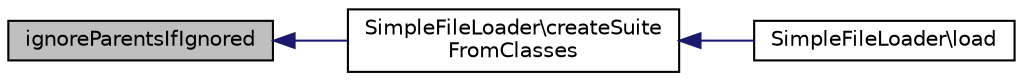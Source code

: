 digraph "ignoreParentsIfIgnored"
{
  edge [fontname="Helvetica",fontsize="10",labelfontname="Helvetica",labelfontsize="10"];
  node [fontname="Helvetica",fontsize="10",shape=record];
  rankdir="LR";
  Node1 [label="ignoreParentsIfIgnored",height=0.2,width=0.4,color="black", fillcolor="grey75", style="filled" fontcolor="black"];
  Node1 -> Node2 [dir="back",color="midnightblue",fontsize="10",style="solid",fontname="Helvetica"];
  Node2 [label="SimpleFileLoader\\createSuite\lFromClasses",height=0.2,width=0.4,color="black", fillcolor="white", style="filled",URL="$class_simple_file_loader.html#aeb592bc1ab51e414ff57a38d543c71de"];
  Node2 -> Node3 [dir="back",color="midnightblue",fontsize="10",style="solid",fontname="Helvetica"];
  Node3 [label="SimpleFileLoader\\load",height=0.2,width=0.4,color="black", fillcolor="white", style="filled",URL="$class_simple_file_loader.html#a291a597d60353236b451ef528ff97016"];
}
